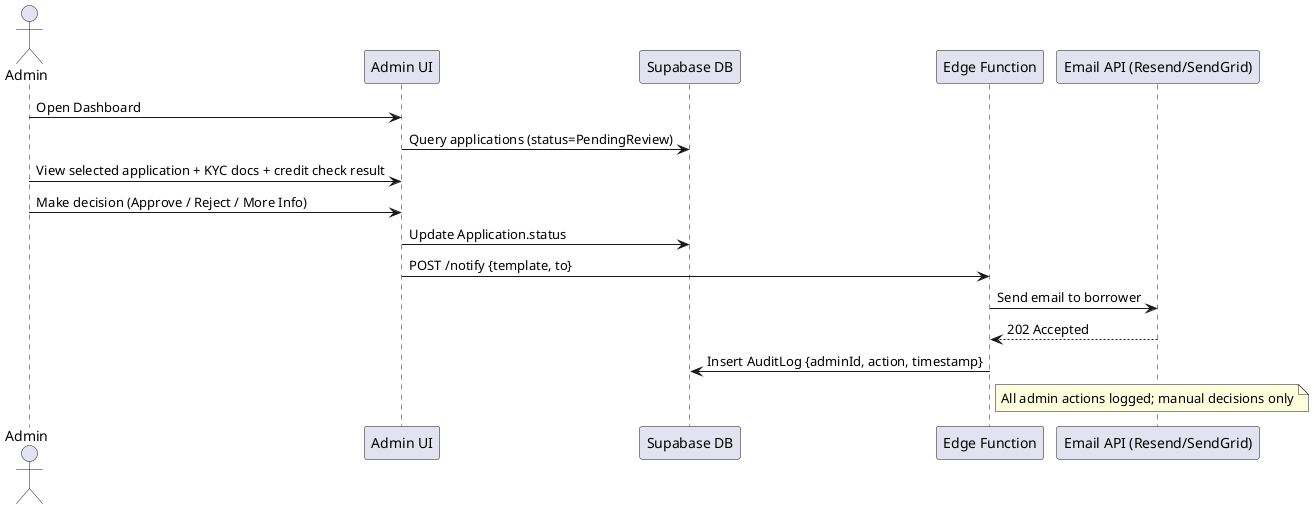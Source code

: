 @startuml Admin_Review_Application
actor Admin
participant "Admin UI" as AUI
participant "Supabase DB" as DB
participant "Edge Function" as EDGE
participant "Email API (Resend/SendGrid)" as EMAIL

Admin -> AUI: Open Dashboard
AUI -> DB: Query applications (status=PendingReview)
Admin -> AUI: View selected application + KYC docs + credit check result
Admin -> AUI: Make decision (Approve / Reject / More Info)
AUI -> DB: Update Application.status
AUI -> EDGE: POST /notify {template, to}
EDGE -> EMAIL: Send email to borrower
EMAIL --> EDGE: 202 Accepted
EDGE -> DB: Insert AuditLog {adminId, action, timestamp}
note right of EDGE: All admin actions logged; manual decisions only

@enduml
